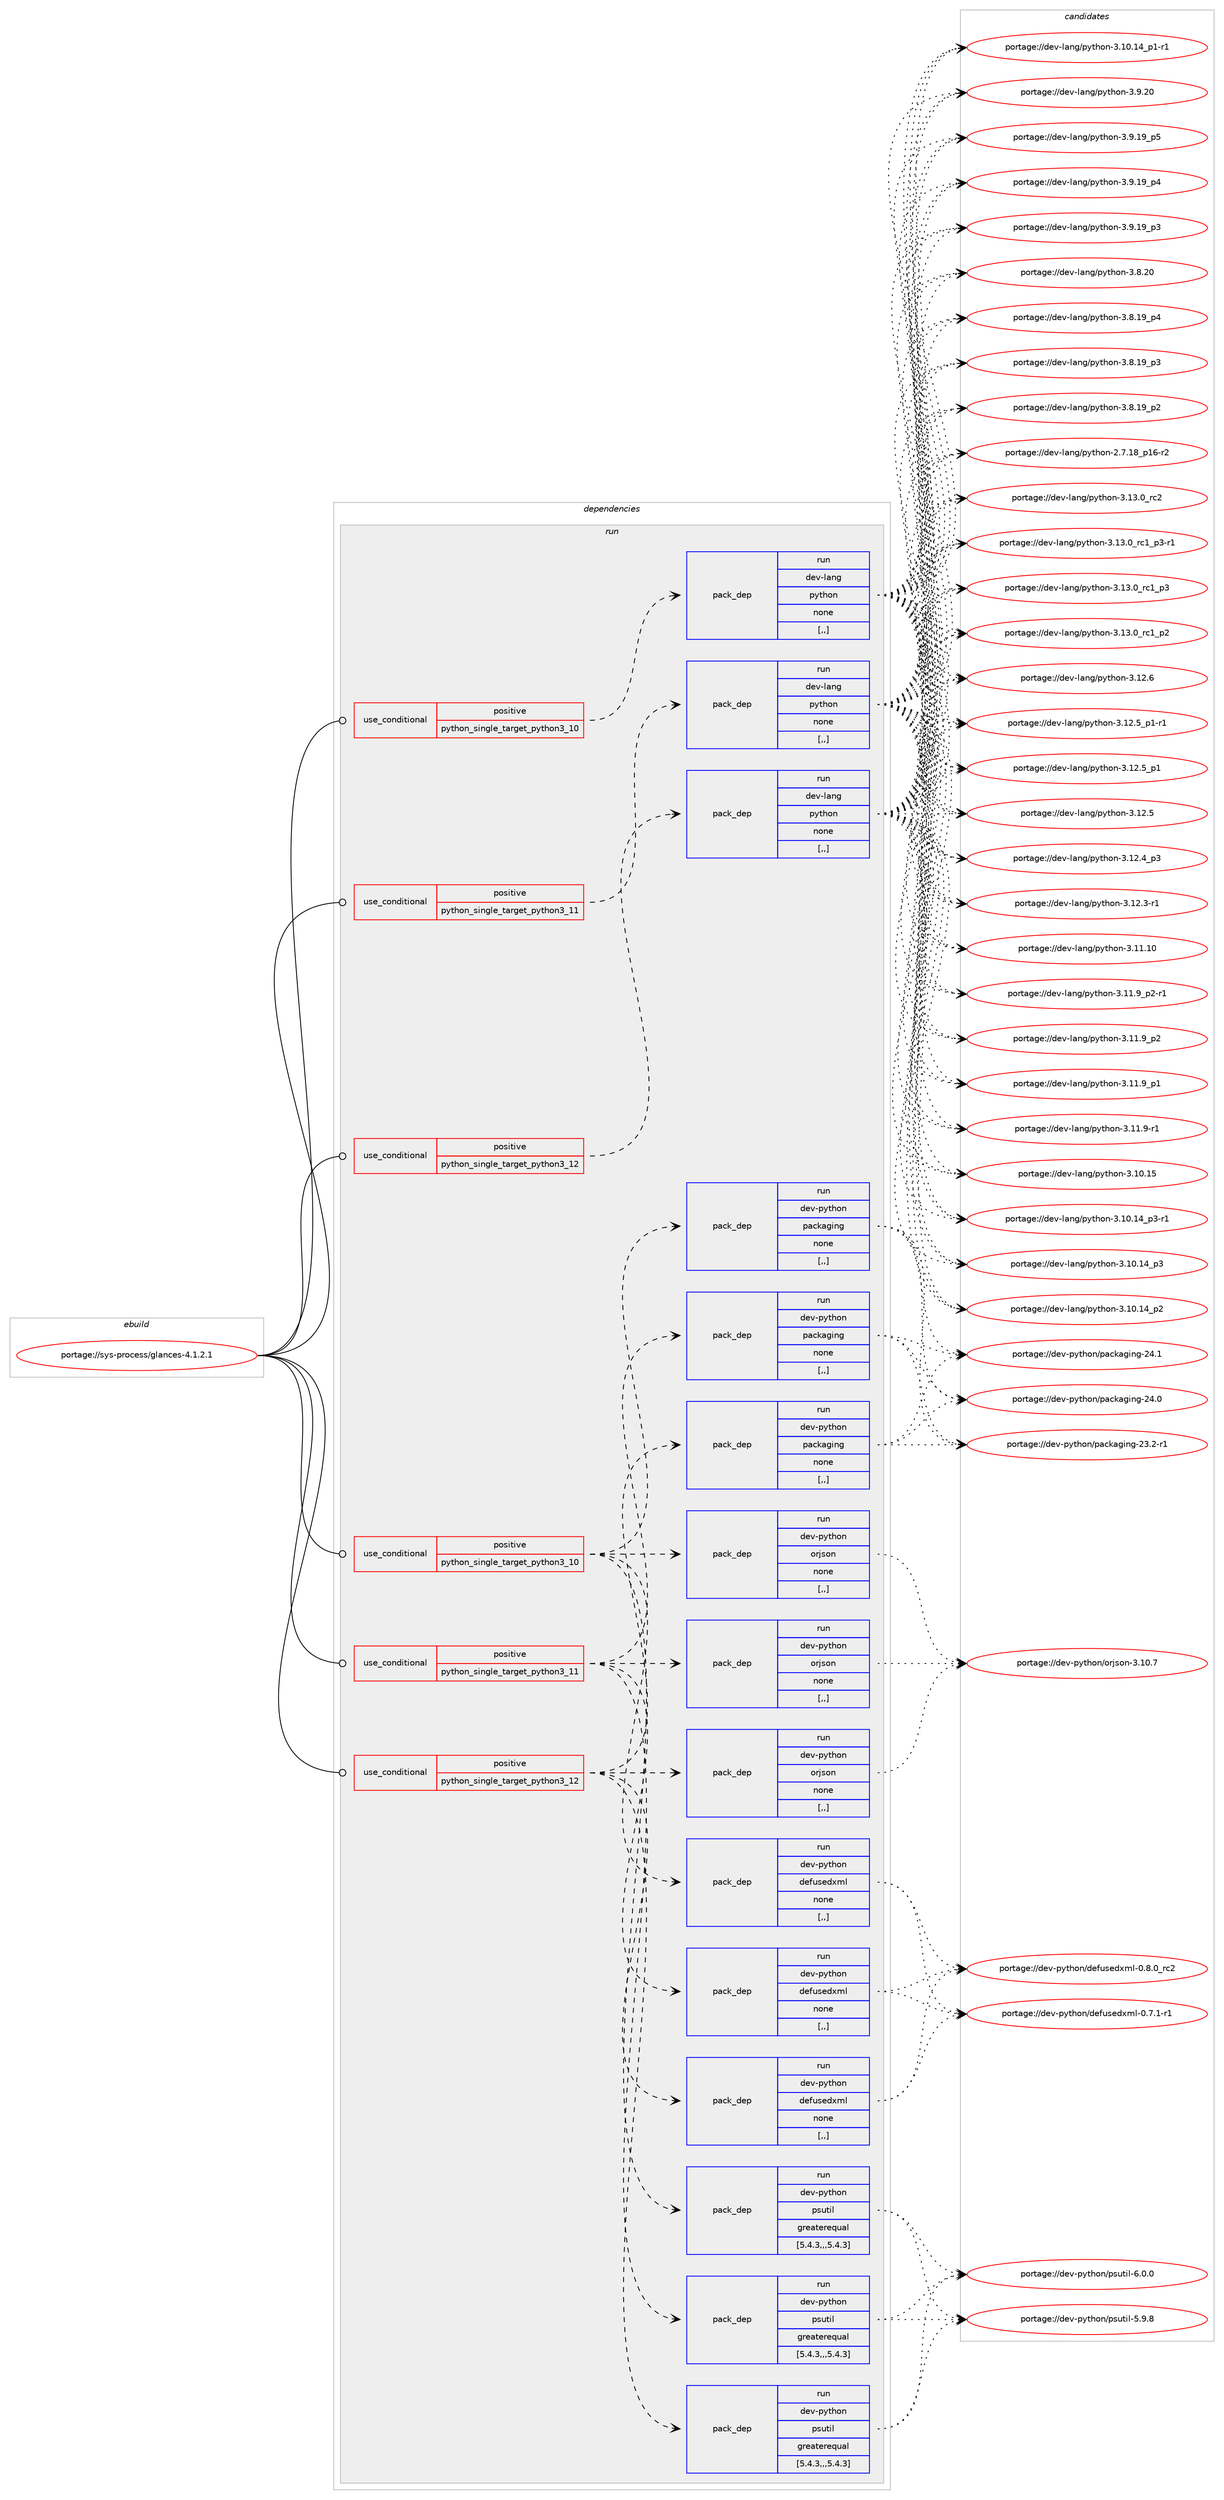digraph prolog {

# *************
# Graph options
# *************

newrank=true;
concentrate=true;
compound=true;
graph [rankdir=LR,fontname=Helvetica,fontsize=10,ranksep=1.5];#, ranksep=2.5, nodesep=0.2];
edge  [arrowhead=vee];
node  [fontname=Helvetica,fontsize=10];

# **********
# The ebuild
# **********

subgraph cluster_leftcol {
color=gray;
label=<<i>ebuild</i>>;
id [label="portage://sys-process/glances-4.1.2.1", color=red, width=4, href="../sys-process/glances-4.1.2.1.svg"];
}

# ****************
# The dependencies
# ****************

subgraph cluster_midcol {
color=gray;
label=<<i>dependencies</i>>;
subgraph cluster_compile {
fillcolor="#eeeeee";
style=filled;
label=<<i>compile</i>>;
}
subgraph cluster_compileandrun {
fillcolor="#eeeeee";
style=filled;
label=<<i>compile and run</i>>;
}
subgraph cluster_run {
fillcolor="#eeeeee";
style=filled;
label=<<i>run</i>>;
subgraph cond252887 {
dependency955102 [label=<<TABLE BORDER="0" CELLBORDER="1" CELLSPACING="0" CELLPADDING="4"><TR><TD ROWSPAN="3" CELLPADDING="10">use_conditional</TD></TR><TR><TD>positive</TD></TR><TR><TD>python_single_target_python3_10</TD></TR></TABLE>>, shape=none, color=red];
subgraph pack695471 {
dependency955103 [label=<<TABLE BORDER="0" CELLBORDER="1" CELLSPACING="0" CELLPADDING="4" WIDTH="220"><TR><TD ROWSPAN="6" CELLPADDING="30">pack_dep</TD></TR><TR><TD WIDTH="110">run</TD></TR><TR><TD>dev-lang</TD></TR><TR><TD>python</TD></TR><TR><TD>none</TD></TR><TR><TD>[,,]</TD></TR></TABLE>>, shape=none, color=blue];
}
dependency955102:e -> dependency955103:w [weight=20,style="dashed",arrowhead="vee"];
}
id:e -> dependency955102:w [weight=20,style="solid",arrowhead="odot"];
subgraph cond252888 {
dependency955104 [label=<<TABLE BORDER="0" CELLBORDER="1" CELLSPACING="0" CELLPADDING="4"><TR><TD ROWSPAN="3" CELLPADDING="10">use_conditional</TD></TR><TR><TD>positive</TD></TR><TR><TD>python_single_target_python3_10</TD></TR></TABLE>>, shape=none, color=red];
subgraph pack695472 {
dependency955105 [label=<<TABLE BORDER="0" CELLBORDER="1" CELLSPACING="0" CELLPADDING="4" WIDTH="220"><TR><TD ROWSPAN="6" CELLPADDING="30">pack_dep</TD></TR><TR><TD WIDTH="110">run</TD></TR><TR><TD>dev-python</TD></TR><TR><TD>defusedxml</TD></TR><TR><TD>none</TD></TR><TR><TD>[,,]</TD></TR></TABLE>>, shape=none, color=blue];
}
dependency955104:e -> dependency955105:w [weight=20,style="dashed",arrowhead="vee"];
subgraph pack695473 {
dependency955106 [label=<<TABLE BORDER="0" CELLBORDER="1" CELLSPACING="0" CELLPADDING="4" WIDTH="220"><TR><TD ROWSPAN="6" CELLPADDING="30">pack_dep</TD></TR><TR><TD WIDTH="110">run</TD></TR><TR><TD>dev-python</TD></TR><TR><TD>orjson</TD></TR><TR><TD>none</TD></TR><TR><TD>[,,]</TD></TR></TABLE>>, shape=none, color=blue];
}
dependency955104:e -> dependency955106:w [weight=20,style="dashed",arrowhead="vee"];
subgraph pack695474 {
dependency955107 [label=<<TABLE BORDER="0" CELLBORDER="1" CELLSPACING="0" CELLPADDING="4" WIDTH="220"><TR><TD ROWSPAN="6" CELLPADDING="30">pack_dep</TD></TR><TR><TD WIDTH="110">run</TD></TR><TR><TD>dev-python</TD></TR><TR><TD>packaging</TD></TR><TR><TD>none</TD></TR><TR><TD>[,,]</TD></TR></TABLE>>, shape=none, color=blue];
}
dependency955104:e -> dependency955107:w [weight=20,style="dashed",arrowhead="vee"];
subgraph pack695475 {
dependency955108 [label=<<TABLE BORDER="0" CELLBORDER="1" CELLSPACING="0" CELLPADDING="4" WIDTH="220"><TR><TD ROWSPAN="6" CELLPADDING="30">pack_dep</TD></TR><TR><TD WIDTH="110">run</TD></TR><TR><TD>dev-python</TD></TR><TR><TD>psutil</TD></TR><TR><TD>greaterequal</TD></TR><TR><TD>[5.4.3,,,5.4.3]</TD></TR></TABLE>>, shape=none, color=blue];
}
dependency955104:e -> dependency955108:w [weight=20,style="dashed",arrowhead="vee"];
}
id:e -> dependency955104:w [weight=20,style="solid",arrowhead="odot"];
subgraph cond252889 {
dependency955109 [label=<<TABLE BORDER="0" CELLBORDER="1" CELLSPACING="0" CELLPADDING="4"><TR><TD ROWSPAN="3" CELLPADDING="10">use_conditional</TD></TR><TR><TD>positive</TD></TR><TR><TD>python_single_target_python3_11</TD></TR></TABLE>>, shape=none, color=red];
subgraph pack695476 {
dependency955110 [label=<<TABLE BORDER="0" CELLBORDER="1" CELLSPACING="0" CELLPADDING="4" WIDTH="220"><TR><TD ROWSPAN="6" CELLPADDING="30">pack_dep</TD></TR><TR><TD WIDTH="110">run</TD></TR><TR><TD>dev-lang</TD></TR><TR><TD>python</TD></TR><TR><TD>none</TD></TR><TR><TD>[,,]</TD></TR></TABLE>>, shape=none, color=blue];
}
dependency955109:e -> dependency955110:w [weight=20,style="dashed",arrowhead="vee"];
}
id:e -> dependency955109:w [weight=20,style="solid",arrowhead="odot"];
subgraph cond252890 {
dependency955111 [label=<<TABLE BORDER="0" CELLBORDER="1" CELLSPACING="0" CELLPADDING="4"><TR><TD ROWSPAN="3" CELLPADDING="10">use_conditional</TD></TR><TR><TD>positive</TD></TR><TR><TD>python_single_target_python3_11</TD></TR></TABLE>>, shape=none, color=red];
subgraph pack695477 {
dependency955112 [label=<<TABLE BORDER="0" CELLBORDER="1" CELLSPACING="0" CELLPADDING="4" WIDTH="220"><TR><TD ROWSPAN="6" CELLPADDING="30">pack_dep</TD></TR><TR><TD WIDTH="110">run</TD></TR><TR><TD>dev-python</TD></TR><TR><TD>defusedxml</TD></TR><TR><TD>none</TD></TR><TR><TD>[,,]</TD></TR></TABLE>>, shape=none, color=blue];
}
dependency955111:e -> dependency955112:w [weight=20,style="dashed",arrowhead="vee"];
subgraph pack695478 {
dependency955113 [label=<<TABLE BORDER="0" CELLBORDER="1" CELLSPACING="0" CELLPADDING="4" WIDTH="220"><TR><TD ROWSPAN="6" CELLPADDING="30">pack_dep</TD></TR><TR><TD WIDTH="110">run</TD></TR><TR><TD>dev-python</TD></TR><TR><TD>orjson</TD></TR><TR><TD>none</TD></TR><TR><TD>[,,]</TD></TR></TABLE>>, shape=none, color=blue];
}
dependency955111:e -> dependency955113:w [weight=20,style="dashed",arrowhead="vee"];
subgraph pack695479 {
dependency955114 [label=<<TABLE BORDER="0" CELLBORDER="1" CELLSPACING="0" CELLPADDING="4" WIDTH="220"><TR><TD ROWSPAN="6" CELLPADDING="30">pack_dep</TD></TR><TR><TD WIDTH="110">run</TD></TR><TR><TD>dev-python</TD></TR><TR><TD>packaging</TD></TR><TR><TD>none</TD></TR><TR><TD>[,,]</TD></TR></TABLE>>, shape=none, color=blue];
}
dependency955111:e -> dependency955114:w [weight=20,style="dashed",arrowhead="vee"];
subgraph pack695480 {
dependency955115 [label=<<TABLE BORDER="0" CELLBORDER="1" CELLSPACING="0" CELLPADDING="4" WIDTH="220"><TR><TD ROWSPAN="6" CELLPADDING="30">pack_dep</TD></TR><TR><TD WIDTH="110">run</TD></TR><TR><TD>dev-python</TD></TR><TR><TD>psutil</TD></TR><TR><TD>greaterequal</TD></TR><TR><TD>[5.4.3,,,5.4.3]</TD></TR></TABLE>>, shape=none, color=blue];
}
dependency955111:e -> dependency955115:w [weight=20,style="dashed",arrowhead="vee"];
}
id:e -> dependency955111:w [weight=20,style="solid",arrowhead="odot"];
subgraph cond252891 {
dependency955116 [label=<<TABLE BORDER="0" CELLBORDER="1" CELLSPACING="0" CELLPADDING="4"><TR><TD ROWSPAN="3" CELLPADDING="10">use_conditional</TD></TR><TR><TD>positive</TD></TR><TR><TD>python_single_target_python3_12</TD></TR></TABLE>>, shape=none, color=red];
subgraph pack695481 {
dependency955117 [label=<<TABLE BORDER="0" CELLBORDER="1" CELLSPACING="0" CELLPADDING="4" WIDTH="220"><TR><TD ROWSPAN="6" CELLPADDING="30">pack_dep</TD></TR><TR><TD WIDTH="110">run</TD></TR><TR><TD>dev-lang</TD></TR><TR><TD>python</TD></TR><TR><TD>none</TD></TR><TR><TD>[,,]</TD></TR></TABLE>>, shape=none, color=blue];
}
dependency955116:e -> dependency955117:w [weight=20,style="dashed",arrowhead="vee"];
}
id:e -> dependency955116:w [weight=20,style="solid",arrowhead="odot"];
subgraph cond252892 {
dependency955118 [label=<<TABLE BORDER="0" CELLBORDER="1" CELLSPACING="0" CELLPADDING="4"><TR><TD ROWSPAN="3" CELLPADDING="10">use_conditional</TD></TR><TR><TD>positive</TD></TR><TR><TD>python_single_target_python3_12</TD></TR></TABLE>>, shape=none, color=red];
subgraph pack695482 {
dependency955119 [label=<<TABLE BORDER="0" CELLBORDER="1" CELLSPACING="0" CELLPADDING="4" WIDTH="220"><TR><TD ROWSPAN="6" CELLPADDING="30">pack_dep</TD></TR><TR><TD WIDTH="110">run</TD></TR><TR><TD>dev-python</TD></TR><TR><TD>defusedxml</TD></TR><TR><TD>none</TD></TR><TR><TD>[,,]</TD></TR></TABLE>>, shape=none, color=blue];
}
dependency955118:e -> dependency955119:w [weight=20,style="dashed",arrowhead="vee"];
subgraph pack695483 {
dependency955120 [label=<<TABLE BORDER="0" CELLBORDER="1" CELLSPACING="0" CELLPADDING="4" WIDTH="220"><TR><TD ROWSPAN="6" CELLPADDING="30">pack_dep</TD></TR><TR><TD WIDTH="110">run</TD></TR><TR><TD>dev-python</TD></TR><TR><TD>orjson</TD></TR><TR><TD>none</TD></TR><TR><TD>[,,]</TD></TR></TABLE>>, shape=none, color=blue];
}
dependency955118:e -> dependency955120:w [weight=20,style="dashed",arrowhead="vee"];
subgraph pack695484 {
dependency955121 [label=<<TABLE BORDER="0" CELLBORDER="1" CELLSPACING="0" CELLPADDING="4" WIDTH="220"><TR><TD ROWSPAN="6" CELLPADDING="30">pack_dep</TD></TR><TR><TD WIDTH="110">run</TD></TR><TR><TD>dev-python</TD></TR><TR><TD>packaging</TD></TR><TR><TD>none</TD></TR><TR><TD>[,,]</TD></TR></TABLE>>, shape=none, color=blue];
}
dependency955118:e -> dependency955121:w [weight=20,style="dashed",arrowhead="vee"];
subgraph pack695485 {
dependency955122 [label=<<TABLE BORDER="0" CELLBORDER="1" CELLSPACING="0" CELLPADDING="4" WIDTH="220"><TR><TD ROWSPAN="6" CELLPADDING="30">pack_dep</TD></TR><TR><TD WIDTH="110">run</TD></TR><TR><TD>dev-python</TD></TR><TR><TD>psutil</TD></TR><TR><TD>greaterequal</TD></TR><TR><TD>[5.4.3,,,5.4.3]</TD></TR></TABLE>>, shape=none, color=blue];
}
dependency955118:e -> dependency955122:w [weight=20,style="dashed",arrowhead="vee"];
}
id:e -> dependency955118:w [weight=20,style="solid",arrowhead="odot"];
}
}

# **************
# The candidates
# **************

subgraph cluster_choices {
rank=same;
color=gray;
label=<<i>candidates</i>>;

subgraph choice695471 {
color=black;
nodesep=1;
choice10010111845108971101034711212111610411111045514649514648951149950 [label="portage://dev-lang/python-3.13.0_rc2", color=red, width=4,href="../dev-lang/python-3.13.0_rc2.svg"];
choice1001011184510897110103471121211161041111104551464951464895114994995112514511449 [label="portage://dev-lang/python-3.13.0_rc1_p3-r1", color=red, width=4,href="../dev-lang/python-3.13.0_rc1_p3-r1.svg"];
choice100101118451089711010347112121116104111110455146495146489511499499511251 [label="portage://dev-lang/python-3.13.0_rc1_p3", color=red, width=4,href="../dev-lang/python-3.13.0_rc1_p3.svg"];
choice100101118451089711010347112121116104111110455146495146489511499499511250 [label="portage://dev-lang/python-3.13.0_rc1_p2", color=red, width=4,href="../dev-lang/python-3.13.0_rc1_p2.svg"];
choice10010111845108971101034711212111610411111045514649504654 [label="portage://dev-lang/python-3.12.6", color=red, width=4,href="../dev-lang/python-3.12.6.svg"];
choice1001011184510897110103471121211161041111104551464950465395112494511449 [label="portage://dev-lang/python-3.12.5_p1-r1", color=red, width=4,href="../dev-lang/python-3.12.5_p1-r1.svg"];
choice100101118451089711010347112121116104111110455146495046539511249 [label="portage://dev-lang/python-3.12.5_p1", color=red, width=4,href="../dev-lang/python-3.12.5_p1.svg"];
choice10010111845108971101034711212111610411111045514649504653 [label="portage://dev-lang/python-3.12.5", color=red, width=4,href="../dev-lang/python-3.12.5.svg"];
choice100101118451089711010347112121116104111110455146495046529511251 [label="portage://dev-lang/python-3.12.4_p3", color=red, width=4,href="../dev-lang/python-3.12.4_p3.svg"];
choice100101118451089711010347112121116104111110455146495046514511449 [label="portage://dev-lang/python-3.12.3-r1", color=red, width=4,href="../dev-lang/python-3.12.3-r1.svg"];
choice1001011184510897110103471121211161041111104551464949464948 [label="portage://dev-lang/python-3.11.10", color=red, width=4,href="../dev-lang/python-3.11.10.svg"];
choice1001011184510897110103471121211161041111104551464949465795112504511449 [label="portage://dev-lang/python-3.11.9_p2-r1", color=red, width=4,href="../dev-lang/python-3.11.9_p2-r1.svg"];
choice100101118451089711010347112121116104111110455146494946579511250 [label="portage://dev-lang/python-3.11.9_p2", color=red, width=4,href="../dev-lang/python-3.11.9_p2.svg"];
choice100101118451089711010347112121116104111110455146494946579511249 [label="portage://dev-lang/python-3.11.9_p1", color=red, width=4,href="../dev-lang/python-3.11.9_p1.svg"];
choice100101118451089711010347112121116104111110455146494946574511449 [label="portage://dev-lang/python-3.11.9-r1", color=red, width=4,href="../dev-lang/python-3.11.9-r1.svg"];
choice1001011184510897110103471121211161041111104551464948464953 [label="portage://dev-lang/python-3.10.15", color=red, width=4,href="../dev-lang/python-3.10.15.svg"];
choice100101118451089711010347112121116104111110455146494846495295112514511449 [label="portage://dev-lang/python-3.10.14_p3-r1", color=red, width=4,href="../dev-lang/python-3.10.14_p3-r1.svg"];
choice10010111845108971101034711212111610411111045514649484649529511251 [label="portage://dev-lang/python-3.10.14_p3", color=red, width=4,href="../dev-lang/python-3.10.14_p3.svg"];
choice10010111845108971101034711212111610411111045514649484649529511250 [label="portage://dev-lang/python-3.10.14_p2", color=red, width=4,href="../dev-lang/python-3.10.14_p2.svg"];
choice100101118451089711010347112121116104111110455146494846495295112494511449 [label="portage://dev-lang/python-3.10.14_p1-r1", color=red, width=4,href="../dev-lang/python-3.10.14_p1-r1.svg"];
choice10010111845108971101034711212111610411111045514657465048 [label="portage://dev-lang/python-3.9.20", color=red, width=4,href="../dev-lang/python-3.9.20.svg"];
choice100101118451089711010347112121116104111110455146574649579511253 [label="portage://dev-lang/python-3.9.19_p5", color=red, width=4,href="../dev-lang/python-3.9.19_p5.svg"];
choice100101118451089711010347112121116104111110455146574649579511252 [label="portage://dev-lang/python-3.9.19_p4", color=red, width=4,href="../dev-lang/python-3.9.19_p4.svg"];
choice100101118451089711010347112121116104111110455146574649579511251 [label="portage://dev-lang/python-3.9.19_p3", color=red, width=4,href="../dev-lang/python-3.9.19_p3.svg"];
choice10010111845108971101034711212111610411111045514656465048 [label="portage://dev-lang/python-3.8.20", color=red, width=4,href="../dev-lang/python-3.8.20.svg"];
choice100101118451089711010347112121116104111110455146564649579511252 [label="portage://dev-lang/python-3.8.19_p4", color=red, width=4,href="../dev-lang/python-3.8.19_p4.svg"];
choice100101118451089711010347112121116104111110455146564649579511251 [label="portage://dev-lang/python-3.8.19_p3", color=red, width=4,href="../dev-lang/python-3.8.19_p3.svg"];
choice100101118451089711010347112121116104111110455146564649579511250 [label="portage://dev-lang/python-3.8.19_p2", color=red, width=4,href="../dev-lang/python-3.8.19_p2.svg"];
choice100101118451089711010347112121116104111110455046554649569511249544511450 [label="portage://dev-lang/python-2.7.18_p16-r2", color=red, width=4,href="../dev-lang/python-2.7.18_p16-r2.svg"];
dependency955103:e -> choice10010111845108971101034711212111610411111045514649514648951149950:w [style=dotted,weight="100"];
dependency955103:e -> choice1001011184510897110103471121211161041111104551464951464895114994995112514511449:w [style=dotted,weight="100"];
dependency955103:e -> choice100101118451089711010347112121116104111110455146495146489511499499511251:w [style=dotted,weight="100"];
dependency955103:e -> choice100101118451089711010347112121116104111110455146495146489511499499511250:w [style=dotted,weight="100"];
dependency955103:e -> choice10010111845108971101034711212111610411111045514649504654:w [style=dotted,weight="100"];
dependency955103:e -> choice1001011184510897110103471121211161041111104551464950465395112494511449:w [style=dotted,weight="100"];
dependency955103:e -> choice100101118451089711010347112121116104111110455146495046539511249:w [style=dotted,weight="100"];
dependency955103:e -> choice10010111845108971101034711212111610411111045514649504653:w [style=dotted,weight="100"];
dependency955103:e -> choice100101118451089711010347112121116104111110455146495046529511251:w [style=dotted,weight="100"];
dependency955103:e -> choice100101118451089711010347112121116104111110455146495046514511449:w [style=dotted,weight="100"];
dependency955103:e -> choice1001011184510897110103471121211161041111104551464949464948:w [style=dotted,weight="100"];
dependency955103:e -> choice1001011184510897110103471121211161041111104551464949465795112504511449:w [style=dotted,weight="100"];
dependency955103:e -> choice100101118451089711010347112121116104111110455146494946579511250:w [style=dotted,weight="100"];
dependency955103:e -> choice100101118451089711010347112121116104111110455146494946579511249:w [style=dotted,weight="100"];
dependency955103:e -> choice100101118451089711010347112121116104111110455146494946574511449:w [style=dotted,weight="100"];
dependency955103:e -> choice1001011184510897110103471121211161041111104551464948464953:w [style=dotted,weight="100"];
dependency955103:e -> choice100101118451089711010347112121116104111110455146494846495295112514511449:w [style=dotted,weight="100"];
dependency955103:e -> choice10010111845108971101034711212111610411111045514649484649529511251:w [style=dotted,weight="100"];
dependency955103:e -> choice10010111845108971101034711212111610411111045514649484649529511250:w [style=dotted,weight="100"];
dependency955103:e -> choice100101118451089711010347112121116104111110455146494846495295112494511449:w [style=dotted,weight="100"];
dependency955103:e -> choice10010111845108971101034711212111610411111045514657465048:w [style=dotted,weight="100"];
dependency955103:e -> choice100101118451089711010347112121116104111110455146574649579511253:w [style=dotted,weight="100"];
dependency955103:e -> choice100101118451089711010347112121116104111110455146574649579511252:w [style=dotted,weight="100"];
dependency955103:e -> choice100101118451089711010347112121116104111110455146574649579511251:w [style=dotted,weight="100"];
dependency955103:e -> choice10010111845108971101034711212111610411111045514656465048:w [style=dotted,weight="100"];
dependency955103:e -> choice100101118451089711010347112121116104111110455146564649579511252:w [style=dotted,weight="100"];
dependency955103:e -> choice100101118451089711010347112121116104111110455146564649579511251:w [style=dotted,weight="100"];
dependency955103:e -> choice100101118451089711010347112121116104111110455146564649579511250:w [style=dotted,weight="100"];
dependency955103:e -> choice100101118451089711010347112121116104111110455046554649569511249544511450:w [style=dotted,weight="100"];
}
subgraph choice695472 {
color=black;
nodesep=1;
choice1001011184511212111610411111047100101102117115101100120109108454846564648951149950 [label="portage://dev-python/defusedxml-0.8.0_rc2", color=red, width=4,href="../dev-python/defusedxml-0.8.0_rc2.svg"];
choice10010111845112121116104111110471001011021171151011001201091084548465546494511449 [label="portage://dev-python/defusedxml-0.7.1-r1", color=red, width=4,href="../dev-python/defusedxml-0.7.1-r1.svg"];
dependency955105:e -> choice1001011184511212111610411111047100101102117115101100120109108454846564648951149950:w [style=dotted,weight="100"];
dependency955105:e -> choice10010111845112121116104111110471001011021171151011001201091084548465546494511449:w [style=dotted,weight="100"];
}
subgraph choice695473 {
color=black;
nodesep=1;
choice100101118451121211161041111104711111410611511111045514649484655 [label="portage://dev-python/orjson-3.10.7", color=red, width=4,href="../dev-python/orjson-3.10.7.svg"];
dependency955106:e -> choice100101118451121211161041111104711111410611511111045514649484655:w [style=dotted,weight="100"];
}
subgraph choice695474 {
color=black;
nodesep=1;
choice10010111845112121116104111110471129799107971031051101034550524649 [label="portage://dev-python/packaging-24.1", color=red, width=4,href="../dev-python/packaging-24.1.svg"];
choice10010111845112121116104111110471129799107971031051101034550524648 [label="portage://dev-python/packaging-24.0", color=red, width=4,href="../dev-python/packaging-24.0.svg"];
choice100101118451121211161041111104711297991079710310511010345505146504511449 [label="portage://dev-python/packaging-23.2-r1", color=red, width=4,href="../dev-python/packaging-23.2-r1.svg"];
dependency955107:e -> choice10010111845112121116104111110471129799107971031051101034550524649:w [style=dotted,weight="100"];
dependency955107:e -> choice10010111845112121116104111110471129799107971031051101034550524648:w [style=dotted,weight="100"];
dependency955107:e -> choice100101118451121211161041111104711297991079710310511010345505146504511449:w [style=dotted,weight="100"];
}
subgraph choice695475 {
color=black;
nodesep=1;
choice1001011184511212111610411111047112115117116105108455446484648 [label="portage://dev-python/psutil-6.0.0", color=red, width=4,href="../dev-python/psutil-6.0.0.svg"];
choice1001011184511212111610411111047112115117116105108455346574656 [label="portage://dev-python/psutil-5.9.8", color=red, width=4,href="../dev-python/psutil-5.9.8.svg"];
dependency955108:e -> choice1001011184511212111610411111047112115117116105108455446484648:w [style=dotted,weight="100"];
dependency955108:e -> choice1001011184511212111610411111047112115117116105108455346574656:w [style=dotted,weight="100"];
}
subgraph choice695476 {
color=black;
nodesep=1;
choice10010111845108971101034711212111610411111045514649514648951149950 [label="portage://dev-lang/python-3.13.0_rc2", color=red, width=4,href="../dev-lang/python-3.13.0_rc2.svg"];
choice1001011184510897110103471121211161041111104551464951464895114994995112514511449 [label="portage://dev-lang/python-3.13.0_rc1_p3-r1", color=red, width=4,href="../dev-lang/python-3.13.0_rc1_p3-r1.svg"];
choice100101118451089711010347112121116104111110455146495146489511499499511251 [label="portage://dev-lang/python-3.13.0_rc1_p3", color=red, width=4,href="../dev-lang/python-3.13.0_rc1_p3.svg"];
choice100101118451089711010347112121116104111110455146495146489511499499511250 [label="portage://dev-lang/python-3.13.0_rc1_p2", color=red, width=4,href="../dev-lang/python-3.13.0_rc1_p2.svg"];
choice10010111845108971101034711212111610411111045514649504654 [label="portage://dev-lang/python-3.12.6", color=red, width=4,href="../dev-lang/python-3.12.6.svg"];
choice1001011184510897110103471121211161041111104551464950465395112494511449 [label="portage://dev-lang/python-3.12.5_p1-r1", color=red, width=4,href="../dev-lang/python-3.12.5_p1-r1.svg"];
choice100101118451089711010347112121116104111110455146495046539511249 [label="portage://dev-lang/python-3.12.5_p1", color=red, width=4,href="../dev-lang/python-3.12.5_p1.svg"];
choice10010111845108971101034711212111610411111045514649504653 [label="portage://dev-lang/python-3.12.5", color=red, width=4,href="../dev-lang/python-3.12.5.svg"];
choice100101118451089711010347112121116104111110455146495046529511251 [label="portage://dev-lang/python-3.12.4_p3", color=red, width=4,href="../dev-lang/python-3.12.4_p3.svg"];
choice100101118451089711010347112121116104111110455146495046514511449 [label="portage://dev-lang/python-3.12.3-r1", color=red, width=4,href="../dev-lang/python-3.12.3-r1.svg"];
choice1001011184510897110103471121211161041111104551464949464948 [label="portage://dev-lang/python-3.11.10", color=red, width=4,href="../dev-lang/python-3.11.10.svg"];
choice1001011184510897110103471121211161041111104551464949465795112504511449 [label="portage://dev-lang/python-3.11.9_p2-r1", color=red, width=4,href="../dev-lang/python-3.11.9_p2-r1.svg"];
choice100101118451089711010347112121116104111110455146494946579511250 [label="portage://dev-lang/python-3.11.9_p2", color=red, width=4,href="../dev-lang/python-3.11.9_p2.svg"];
choice100101118451089711010347112121116104111110455146494946579511249 [label="portage://dev-lang/python-3.11.9_p1", color=red, width=4,href="../dev-lang/python-3.11.9_p1.svg"];
choice100101118451089711010347112121116104111110455146494946574511449 [label="portage://dev-lang/python-3.11.9-r1", color=red, width=4,href="../dev-lang/python-3.11.9-r1.svg"];
choice1001011184510897110103471121211161041111104551464948464953 [label="portage://dev-lang/python-3.10.15", color=red, width=4,href="../dev-lang/python-3.10.15.svg"];
choice100101118451089711010347112121116104111110455146494846495295112514511449 [label="portage://dev-lang/python-3.10.14_p3-r1", color=red, width=4,href="../dev-lang/python-3.10.14_p3-r1.svg"];
choice10010111845108971101034711212111610411111045514649484649529511251 [label="portage://dev-lang/python-3.10.14_p3", color=red, width=4,href="../dev-lang/python-3.10.14_p3.svg"];
choice10010111845108971101034711212111610411111045514649484649529511250 [label="portage://dev-lang/python-3.10.14_p2", color=red, width=4,href="../dev-lang/python-3.10.14_p2.svg"];
choice100101118451089711010347112121116104111110455146494846495295112494511449 [label="portage://dev-lang/python-3.10.14_p1-r1", color=red, width=4,href="../dev-lang/python-3.10.14_p1-r1.svg"];
choice10010111845108971101034711212111610411111045514657465048 [label="portage://dev-lang/python-3.9.20", color=red, width=4,href="../dev-lang/python-3.9.20.svg"];
choice100101118451089711010347112121116104111110455146574649579511253 [label="portage://dev-lang/python-3.9.19_p5", color=red, width=4,href="../dev-lang/python-3.9.19_p5.svg"];
choice100101118451089711010347112121116104111110455146574649579511252 [label="portage://dev-lang/python-3.9.19_p4", color=red, width=4,href="../dev-lang/python-3.9.19_p4.svg"];
choice100101118451089711010347112121116104111110455146574649579511251 [label="portage://dev-lang/python-3.9.19_p3", color=red, width=4,href="../dev-lang/python-3.9.19_p3.svg"];
choice10010111845108971101034711212111610411111045514656465048 [label="portage://dev-lang/python-3.8.20", color=red, width=4,href="../dev-lang/python-3.8.20.svg"];
choice100101118451089711010347112121116104111110455146564649579511252 [label="portage://dev-lang/python-3.8.19_p4", color=red, width=4,href="../dev-lang/python-3.8.19_p4.svg"];
choice100101118451089711010347112121116104111110455146564649579511251 [label="portage://dev-lang/python-3.8.19_p3", color=red, width=4,href="../dev-lang/python-3.8.19_p3.svg"];
choice100101118451089711010347112121116104111110455146564649579511250 [label="portage://dev-lang/python-3.8.19_p2", color=red, width=4,href="../dev-lang/python-3.8.19_p2.svg"];
choice100101118451089711010347112121116104111110455046554649569511249544511450 [label="portage://dev-lang/python-2.7.18_p16-r2", color=red, width=4,href="../dev-lang/python-2.7.18_p16-r2.svg"];
dependency955110:e -> choice10010111845108971101034711212111610411111045514649514648951149950:w [style=dotted,weight="100"];
dependency955110:e -> choice1001011184510897110103471121211161041111104551464951464895114994995112514511449:w [style=dotted,weight="100"];
dependency955110:e -> choice100101118451089711010347112121116104111110455146495146489511499499511251:w [style=dotted,weight="100"];
dependency955110:e -> choice100101118451089711010347112121116104111110455146495146489511499499511250:w [style=dotted,weight="100"];
dependency955110:e -> choice10010111845108971101034711212111610411111045514649504654:w [style=dotted,weight="100"];
dependency955110:e -> choice1001011184510897110103471121211161041111104551464950465395112494511449:w [style=dotted,weight="100"];
dependency955110:e -> choice100101118451089711010347112121116104111110455146495046539511249:w [style=dotted,weight="100"];
dependency955110:e -> choice10010111845108971101034711212111610411111045514649504653:w [style=dotted,weight="100"];
dependency955110:e -> choice100101118451089711010347112121116104111110455146495046529511251:w [style=dotted,weight="100"];
dependency955110:e -> choice100101118451089711010347112121116104111110455146495046514511449:w [style=dotted,weight="100"];
dependency955110:e -> choice1001011184510897110103471121211161041111104551464949464948:w [style=dotted,weight="100"];
dependency955110:e -> choice1001011184510897110103471121211161041111104551464949465795112504511449:w [style=dotted,weight="100"];
dependency955110:e -> choice100101118451089711010347112121116104111110455146494946579511250:w [style=dotted,weight="100"];
dependency955110:e -> choice100101118451089711010347112121116104111110455146494946579511249:w [style=dotted,weight="100"];
dependency955110:e -> choice100101118451089711010347112121116104111110455146494946574511449:w [style=dotted,weight="100"];
dependency955110:e -> choice1001011184510897110103471121211161041111104551464948464953:w [style=dotted,weight="100"];
dependency955110:e -> choice100101118451089711010347112121116104111110455146494846495295112514511449:w [style=dotted,weight="100"];
dependency955110:e -> choice10010111845108971101034711212111610411111045514649484649529511251:w [style=dotted,weight="100"];
dependency955110:e -> choice10010111845108971101034711212111610411111045514649484649529511250:w [style=dotted,weight="100"];
dependency955110:e -> choice100101118451089711010347112121116104111110455146494846495295112494511449:w [style=dotted,weight="100"];
dependency955110:e -> choice10010111845108971101034711212111610411111045514657465048:w [style=dotted,weight="100"];
dependency955110:e -> choice100101118451089711010347112121116104111110455146574649579511253:w [style=dotted,weight="100"];
dependency955110:e -> choice100101118451089711010347112121116104111110455146574649579511252:w [style=dotted,weight="100"];
dependency955110:e -> choice100101118451089711010347112121116104111110455146574649579511251:w [style=dotted,weight="100"];
dependency955110:e -> choice10010111845108971101034711212111610411111045514656465048:w [style=dotted,weight="100"];
dependency955110:e -> choice100101118451089711010347112121116104111110455146564649579511252:w [style=dotted,weight="100"];
dependency955110:e -> choice100101118451089711010347112121116104111110455146564649579511251:w [style=dotted,weight="100"];
dependency955110:e -> choice100101118451089711010347112121116104111110455146564649579511250:w [style=dotted,weight="100"];
dependency955110:e -> choice100101118451089711010347112121116104111110455046554649569511249544511450:w [style=dotted,weight="100"];
}
subgraph choice695477 {
color=black;
nodesep=1;
choice1001011184511212111610411111047100101102117115101100120109108454846564648951149950 [label="portage://dev-python/defusedxml-0.8.0_rc2", color=red, width=4,href="../dev-python/defusedxml-0.8.0_rc2.svg"];
choice10010111845112121116104111110471001011021171151011001201091084548465546494511449 [label="portage://dev-python/defusedxml-0.7.1-r1", color=red, width=4,href="../dev-python/defusedxml-0.7.1-r1.svg"];
dependency955112:e -> choice1001011184511212111610411111047100101102117115101100120109108454846564648951149950:w [style=dotted,weight="100"];
dependency955112:e -> choice10010111845112121116104111110471001011021171151011001201091084548465546494511449:w [style=dotted,weight="100"];
}
subgraph choice695478 {
color=black;
nodesep=1;
choice100101118451121211161041111104711111410611511111045514649484655 [label="portage://dev-python/orjson-3.10.7", color=red, width=4,href="../dev-python/orjson-3.10.7.svg"];
dependency955113:e -> choice100101118451121211161041111104711111410611511111045514649484655:w [style=dotted,weight="100"];
}
subgraph choice695479 {
color=black;
nodesep=1;
choice10010111845112121116104111110471129799107971031051101034550524649 [label="portage://dev-python/packaging-24.1", color=red, width=4,href="../dev-python/packaging-24.1.svg"];
choice10010111845112121116104111110471129799107971031051101034550524648 [label="portage://dev-python/packaging-24.0", color=red, width=4,href="../dev-python/packaging-24.0.svg"];
choice100101118451121211161041111104711297991079710310511010345505146504511449 [label="portage://dev-python/packaging-23.2-r1", color=red, width=4,href="../dev-python/packaging-23.2-r1.svg"];
dependency955114:e -> choice10010111845112121116104111110471129799107971031051101034550524649:w [style=dotted,weight="100"];
dependency955114:e -> choice10010111845112121116104111110471129799107971031051101034550524648:w [style=dotted,weight="100"];
dependency955114:e -> choice100101118451121211161041111104711297991079710310511010345505146504511449:w [style=dotted,weight="100"];
}
subgraph choice695480 {
color=black;
nodesep=1;
choice1001011184511212111610411111047112115117116105108455446484648 [label="portage://dev-python/psutil-6.0.0", color=red, width=4,href="../dev-python/psutil-6.0.0.svg"];
choice1001011184511212111610411111047112115117116105108455346574656 [label="portage://dev-python/psutil-5.9.8", color=red, width=4,href="../dev-python/psutil-5.9.8.svg"];
dependency955115:e -> choice1001011184511212111610411111047112115117116105108455446484648:w [style=dotted,weight="100"];
dependency955115:e -> choice1001011184511212111610411111047112115117116105108455346574656:w [style=dotted,weight="100"];
}
subgraph choice695481 {
color=black;
nodesep=1;
choice10010111845108971101034711212111610411111045514649514648951149950 [label="portage://dev-lang/python-3.13.0_rc2", color=red, width=4,href="../dev-lang/python-3.13.0_rc2.svg"];
choice1001011184510897110103471121211161041111104551464951464895114994995112514511449 [label="portage://dev-lang/python-3.13.0_rc1_p3-r1", color=red, width=4,href="../dev-lang/python-3.13.0_rc1_p3-r1.svg"];
choice100101118451089711010347112121116104111110455146495146489511499499511251 [label="portage://dev-lang/python-3.13.0_rc1_p3", color=red, width=4,href="../dev-lang/python-3.13.0_rc1_p3.svg"];
choice100101118451089711010347112121116104111110455146495146489511499499511250 [label="portage://dev-lang/python-3.13.0_rc1_p2", color=red, width=4,href="../dev-lang/python-3.13.0_rc1_p2.svg"];
choice10010111845108971101034711212111610411111045514649504654 [label="portage://dev-lang/python-3.12.6", color=red, width=4,href="../dev-lang/python-3.12.6.svg"];
choice1001011184510897110103471121211161041111104551464950465395112494511449 [label="portage://dev-lang/python-3.12.5_p1-r1", color=red, width=4,href="../dev-lang/python-3.12.5_p1-r1.svg"];
choice100101118451089711010347112121116104111110455146495046539511249 [label="portage://dev-lang/python-3.12.5_p1", color=red, width=4,href="../dev-lang/python-3.12.5_p1.svg"];
choice10010111845108971101034711212111610411111045514649504653 [label="portage://dev-lang/python-3.12.5", color=red, width=4,href="../dev-lang/python-3.12.5.svg"];
choice100101118451089711010347112121116104111110455146495046529511251 [label="portage://dev-lang/python-3.12.4_p3", color=red, width=4,href="../dev-lang/python-3.12.4_p3.svg"];
choice100101118451089711010347112121116104111110455146495046514511449 [label="portage://dev-lang/python-3.12.3-r1", color=red, width=4,href="../dev-lang/python-3.12.3-r1.svg"];
choice1001011184510897110103471121211161041111104551464949464948 [label="portage://dev-lang/python-3.11.10", color=red, width=4,href="../dev-lang/python-3.11.10.svg"];
choice1001011184510897110103471121211161041111104551464949465795112504511449 [label="portage://dev-lang/python-3.11.9_p2-r1", color=red, width=4,href="../dev-lang/python-3.11.9_p2-r1.svg"];
choice100101118451089711010347112121116104111110455146494946579511250 [label="portage://dev-lang/python-3.11.9_p2", color=red, width=4,href="../dev-lang/python-3.11.9_p2.svg"];
choice100101118451089711010347112121116104111110455146494946579511249 [label="portage://dev-lang/python-3.11.9_p1", color=red, width=4,href="../dev-lang/python-3.11.9_p1.svg"];
choice100101118451089711010347112121116104111110455146494946574511449 [label="portage://dev-lang/python-3.11.9-r1", color=red, width=4,href="../dev-lang/python-3.11.9-r1.svg"];
choice1001011184510897110103471121211161041111104551464948464953 [label="portage://dev-lang/python-3.10.15", color=red, width=4,href="../dev-lang/python-3.10.15.svg"];
choice100101118451089711010347112121116104111110455146494846495295112514511449 [label="portage://dev-lang/python-3.10.14_p3-r1", color=red, width=4,href="../dev-lang/python-3.10.14_p3-r1.svg"];
choice10010111845108971101034711212111610411111045514649484649529511251 [label="portage://dev-lang/python-3.10.14_p3", color=red, width=4,href="../dev-lang/python-3.10.14_p3.svg"];
choice10010111845108971101034711212111610411111045514649484649529511250 [label="portage://dev-lang/python-3.10.14_p2", color=red, width=4,href="../dev-lang/python-3.10.14_p2.svg"];
choice100101118451089711010347112121116104111110455146494846495295112494511449 [label="portage://dev-lang/python-3.10.14_p1-r1", color=red, width=4,href="../dev-lang/python-3.10.14_p1-r1.svg"];
choice10010111845108971101034711212111610411111045514657465048 [label="portage://dev-lang/python-3.9.20", color=red, width=4,href="../dev-lang/python-3.9.20.svg"];
choice100101118451089711010347112121116104111110455146574649579511253 [label="portage://dev-lang/python-3.9.19_p5", color=red, width=4,href="../dev-lang/python-3.9.19_p5.svg"];
choice100101118451089711010347112121116104111110455146574649579511252 [label="portage://dev-lang/python-3.9.19_p4", color=red, width=4,href="../dev-lang/python-3.9.19_p4.svg"];
choice100101118451089711010347112121116104111110455146574649579511251 [label="portage://dev-lang/python-3.9.19_p3", color=red, width=4,href="../dev-lang/python-3.9.19_p3.svg"];
choice10010111845108971101034711212111610411111045514656465048 [label="portage://dev-lang/python-3.8.20", color=red, width=4,href="../dev-lang/python-3.8.20.svg"];
choice100101118451089711010347112121116104111110455146564649579511252 [label="portage://dev-lang/python-3.8.19_p4", color=red, width=4,href="../dev-lang/python-3.8.19_p4.svg"];
choice100101118451089711010347112121116104111110455146564649579511251 [label="portage://dev-lang/python-3.8.19_p3", color=red, width=4,href="../dev-lang/python-3.8.19_p3.svg"];
choice100101118451089711010347112121116104111110455146564649579511250 [label="portage://dev-lang/python-3.8.19_p2", color=red, width=4,href="../dev-lang/python-3.8.19_p2.svg"];
choice100101118451089711010347112121116104111110455046554649569511249544511450 [label="portage://dev-lang/python-2.7.18_p16-r2", color=red, width=4,href="../dev-lang/python-2.7.18_p16-r2.svg"];
dependency955117:e -> choice10010111845108971101034711212111610411111045514649514648951149950:w [style=dotted,weight="100"];
dependency955117:e -> choice1001011184510897110103471121211161041111104551464951464895114994995112514511449:w [style=dotted,weight="100"];
dependency955117:e -> choice100101118451089711010347112121116104111110455146495146489511499499511251:w [style=dotted,weight="100"];
dependency955117:e -> choice100101118451089711010347112121116104111110455146495146489511499499511250:w [style=dotted,weight="100"];
dependency955117:e -> choice10010111845108971101034711212111610411111045514649504654:w [style=dotted,weight="100"];
dependency955117:e -> choice1001011184510897110103471121211161041111104551464950465395112494511449:w [style=dotted,weight="100"];
dependency955117:e -> choice100101118451089711010347112121116104111110455146495046539511249:w [style=dotted,weight="100"];
dependency955117:e -> choice10010111845108971101034711212111610411111045514649504653:w [style=dotted,weight="100"];
dependency955117:e -> choice100101118451089711010347112121116104111110455146495046529511251:w [style=dotted,weight="100"];
dependency955117:e -> choice100101118451089711010347112121116104111110455146495046514511449:w [style=dotted,weight="100"];
dependency955117:e -> choice1001011184510897110103471121211161041111104551464949464948:w [style=dotted,weight="100"];
dependency955117:e -> choice1001011184510897110103471121211161041111104551464949465795112504511449:w [style=dotted,weight="100"];
dependency955117:e -> choice100101118451089711010347112121116104111110455146494946579511250:w [style=dotted,weight="100"];
dependency955117:e -> choice100101118451089711010347112121116104111110455146494946579511249:w [style=dotted,weight="100"];
dependency955117:e -> choice100101118451089711010347112121116104111110455146494946574511449:w [style=dotted,weight="100"];
dependency955117:e -> choice1001011184510897110103471121211161041111104551464948464953:w [style=dotted,weight="100"];
dependency955117:e -> choice100101118451089711010347112121116104111110455146494846495295112514511449:w [style=dotted,weight="100"];
dependency955117:e -> choice10010111845108971101034711212111610411111045514649484649529511251:w [style=dotted,weight="100"];
dependency955117:e -> choice10010111845108971101034711212111610411111045514649484649529511250:w [style=dotted,weight="100"];
dependency955117:e -> choice100101118451089711010347112121116104111110455146494846495295112494511449:w [style=dotted,weight="100"];
dependency955117:e -> choice10010111845108971101034711212111610411111045514657465048:w [style=dotted,weight="100"];
dependency955117:e -> choice100101118451089711010347112121116104111110455146574649579511253:w [style=dotted,weight="100"];
dependency955117:e -> choice100101118451089711010347112121116104111110455146574649579511252:w [style=dotted,weight="100"];
dependency955117:e -> choice100101118451089711010347112121116104111110455146574649579511251:w [style=dotted,weight="100"];
dependency955117:e -> choice10010111845108971101034711212111610411111045514656465048:w [style=dotted,weight="100"];
dependency955117:e -> choice100101118451089711010347112121116104111110455146564649579511252:w [style=dotted,weight="100"];
dependency955117:e -> choice100101118451089711010347112121116104111110455146564649579511251:w [style=dotted,weight="100"];
dependency955117:e -> choice100101118451089711010347112121116104111110455146564649579511250:w [style=dotted,weight="100"];
dependency955117:e -> choice100101118451089711010347112121116104111110455046554649569511249544511450:w [style=dotted,weight="100"];
}
subgraph choice695482 {
color=black;
nodesep=1;
choice1001011184511212111610411111047100101102117115101100120109108454846564648951149950 [label="portage://dev-python/defusedxml-0.8.0_rc2", color=red, width=4,href="../dev-python/defusedxml-0.8.0_rc2.svg"];
choice10010111845112121116104111110471001011021171151011001201091084548465546494511449 [label="portage://dev-python/defusedxml-0.7.1-r1", color=red, width=4,href="../dev-python/defusedxml-0.7.1-r1.svg"];
dependency955119:e -> choice1001011184511212111610411111047100101102117115101100120109108454846564648951149950:w [style=dotted,weight="100"];
dependency955119:e -> choice10010111845112121116104111110471001011021171151011001201091084548465546494511449:w [style=dotted,weight="100"];
}
subgraph choice695483 {
color=black;
nodesep=1;
choice100101118451121211161041111104711111410611511111045514649484655 [label="portage://dev-python/orjson-3.10.7", color=red, width=4,href="../dev-python/orjson-3.10.7.svg"];
dependency955120:e -> choice100101118451121211161041111104711111410611511111045514649484655:w [style=dotted,weight="100"];
}
subgraph choice695484 {
color=black;
nodesep=1;
choice10010111845112121116104111110471129799107971031051101034550524649 [label="portage://dev-python/packaging-24.1", color=red, width=4,href="../dev-python/packaging-24.1.svg"];
choice10010111845112121116104111110471129799107971031051101034550524648 [label="portage://dev-python/packaging-24.0", color=red, width=4,href="../dev-python/packaging-24.0.svg"];
choice100101118451121211161041111104711297991079710310511010345505146504511449 [label="portage://dev-python/packaging-23.2-r1", color=red, width=4,href="../dev-python/packaging-23.2-r1.svg"];
dependency955121:e -> choice10010111845112121116104111110471129799107971031051101034550524649:w [style=dotted,weight="100"];
dependency955121:e -> choice10010111845112121116104111110471129799107971031051101034550524648:w [style=dotted,weight="100"];
dependency955121:e -> choice100101118451121211161041111104711297991079710310511010345505146504511449:w [style=dotted,weight="100"];
}
subgraph choice695485 {
color=black;
nodesep=1;
choice1001011184511212111610411111047112115117116105108455446484648 [label="portage://dev-python/psutil-6.0.0", color=red, width=4,href="../dev-python/psutil-6.0.0.svg"];
choice1001011184511212111610411111047112115117116105108455346574656 [label="portage://dev-python/psutil-5.9.8", color=red, width=4,href="../dev-python/psutil-5.9.8.svg"];
dependency955122:e -> choice1001011184511212111610411111047112115117116105108455446484648:w [style=dotted,weight="100"];
dependency955122:e -> choice1001011184511212111610411111047112115117116105108455346574656:w [style=dotted,weight="100"];
}
}

}
